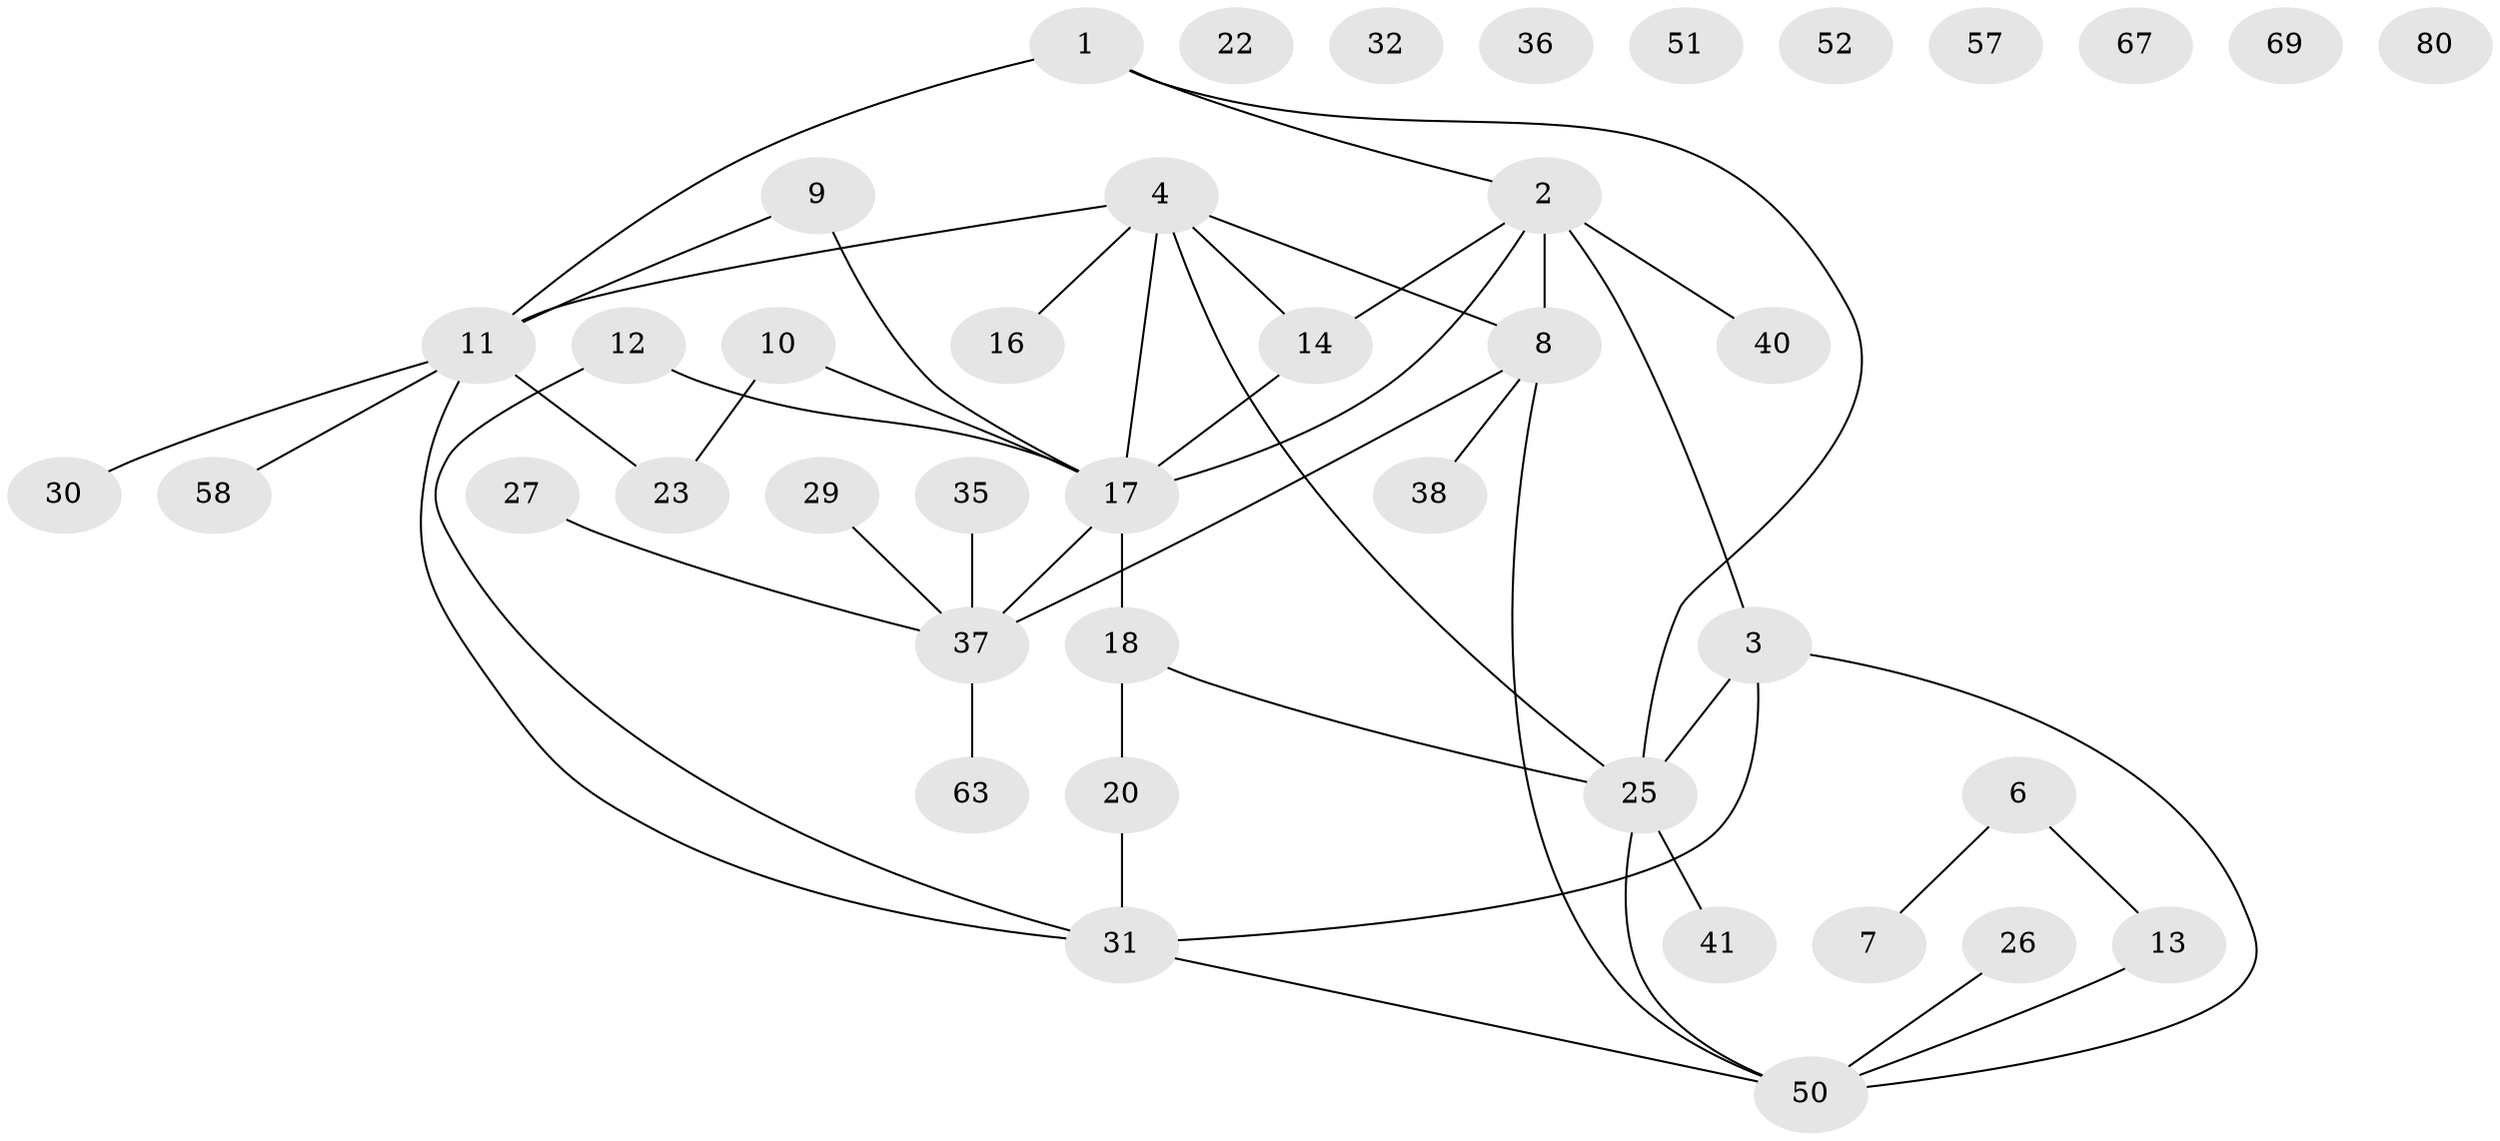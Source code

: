 // original degree distribution, {3: 0.21951219512195122, 5: 0.036585365853658534, 2: 0.2682926829268293, 1: 0.21951219512195122, 4: 0.13414634146341464, 0: 0.10975609756097561, 7: 0.012195121951219513}
// Generated by graph-tools (version 1.1) at 2025/16/03/04/25 18:16:35]
// undirected, 41 vertices, 47 edges
graph export_dot {
graph [start="1"]
  node [color=gray90,style=filled];
  1 [super="+72"];
  2 [super="+5+49+15"];
  3 [super="+73"];
  4 [super="+76+34+33"];
  6 [super="+56+21"];
  7;
  8 [super="+60+24+55"];
  9;
  10;
  11 [super="+81+47"];
  12 [super="+62"];
  13 [super="+53"];
  14 [super="+68"];
  16 [super="+19"];
  17 [super="+45"];
  18 [super="+42"];
  20 [super="+28"];
  22;
  23;
  25 [super="+64"];
  26 [super="+65"];
  27;
  29 [super="+71"];
  30;
  31 [super="+39"];
  32;
  35;
  36;
  37 [super="+43+54"];
  38;
  40;
  41;
  50 [super="+61"];
  51;
  52;
  57;
  58;
  63;
  67;
  69;
  80;
  1 -- 2;
  1 -- 11 [weight=2];
  1 -- 25;
  2 -- 17;
  2 -- 8 [weight=2];
  2 -- 14;
  2 -- 40;
  2 -- 3;
  3 -- 50;
  3 -- 25;
  3 -- 31;
  4 -- 17;
  4 -- 25;
  4 -- 8;
  4 -- 16;
  4 -- 14;
  4 -- 11;
  6 -- 7;
  6 -- 13;
  8 -- 38;
  8 -- 50;
  8 -- 37;
  9 -- 17;
  9 -- 11;
  10 -- 23;
  10 -- 17;
  11 -- 31;
  11 -- 23;
  11 -- 58;
  11 -- 30;
  12 -- 17;
  12 -- 31;
  13 -- 50;
  14 -- 17;
  17 -- 37;
  17 -- 18;
  18 -- 20;
  18 -- 25;
  20 -- 31;
  25 -- 50;
  25 -- 41;
  26 -- 50;
  27 -- 37;
  29 -- 37;
  31 -- 50;
  35 -- 37;
  37 -- 63;
}
